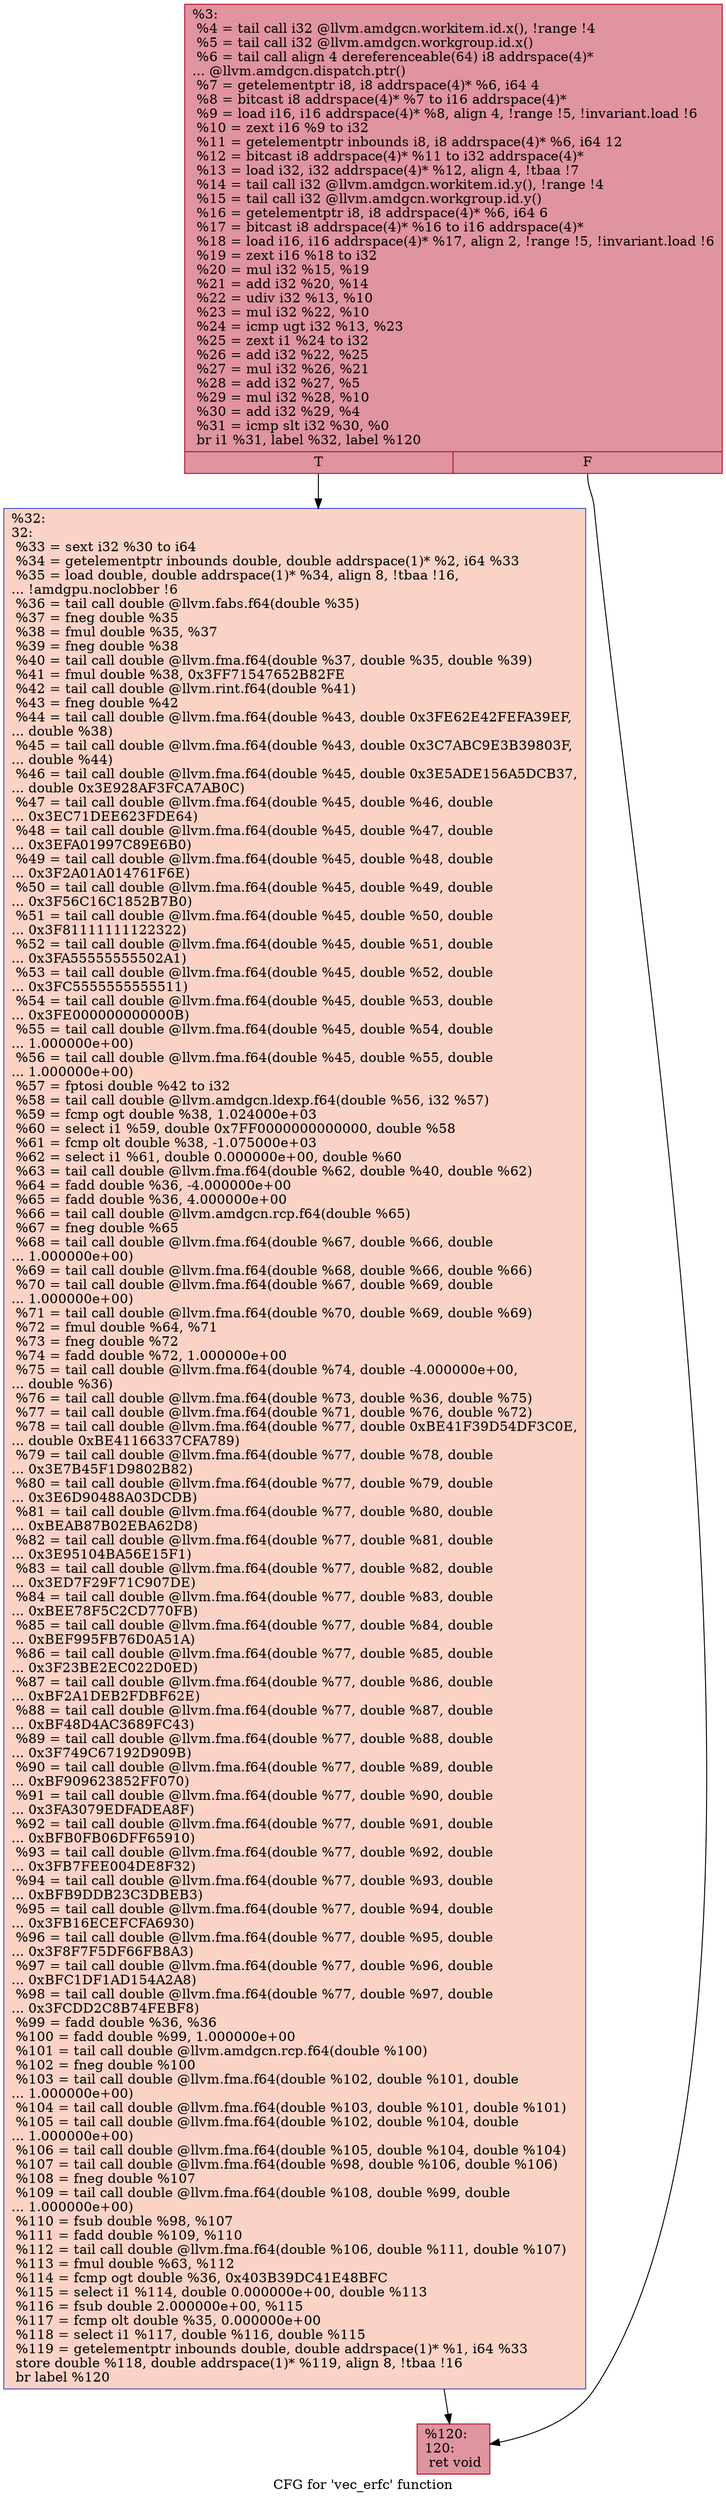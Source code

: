 digraph "CFG for 'vec_erfc' function" {
	label="CFG for 'vec_erfc' function";

	Node0x4a7ef10 [shape=record,color="#b70d28ff", style=filled, fillcolor="#b70d2870",label="{%3:\l  %4 = tail call i32 @llvm.amdgcn.workitem.id.x(), !range !4\l  %5 = tail call i32 @llvm.amdgcn.workgroup.id.x()\l  %6 = tail call align 4 dereferenceable(64) i8 addrspace(4)*\l... @llvm.amdgcn.dispatch.ptr()\l  %7 = getelementptr i8, i8 addrspace(4)* %6, i64 4\l  %8 = bitcast i8 addrspace(4)* %7 to i16 addrspace(4)*\l  %9 = load i16, i16 addrspace(4)* %8, align 4, !range !5, !invariant.load !6\l  %10 = zext i16 %9 to i32\l  %11 = getelementptr inbounds i8, i8 addrspace(4)* %6, i64 12\l  %12 = bitcast i8 addrspace(4)* %11 to i32 addrspace(4)*\l  %13 = load i32, i32 addrspace(4)* %12, align 4, !tbaa !7\l  %14 = tail call i32 @llvm.amdgcn.workitem.id.y(), !range !4\l  %15 = tail call i32 @llvm.amdgcn.workgroup.id.y()\l  %16 = getelementptr i8, i8 addrspace(4)* %6, i64 6\l  %17 = bitcast i8 addrspace(4)* %16 to i16 addrspace(4)*\l  %18 = load i16, i16 addrspace(4)* %17, align 2, !range !5, !invariant.load !6\l  %19 = zext i16 %18 to i32\l  %20 = mul i32 %15, %19\l  %21 = add i32 %20, %14\l  %22 = udiv i32 %13, %10\l  %23 = mul i32 %22, %10\l  %24 = icmp ugt i32 %13, %23\l  %25 = zext i1 %24 to i32\l  %26 = add i32 %22, %25\l  %27 = mul i32 %26, %21\l  %28 = add i32 %27, %5\l  %29 = mul i32 %28, %10\l  %30 = add i32 %29, %4\l  %31 = icmp slt i32 %30, %0\l  br i1 %31, label %32, label %120\l|{<s0>T|<s1>F}}"];
	Node0x4a7ef10:s0 -> Node0x4a82f50;
	Node0x4a7ef10:s1 -> Node0x4a82fe0;
	Node0x4a82f50 [shape=record,color="#3d50c3ff", style=filled, fillcolor="#f59c7d70",label="{%32:\l32:                                               \l  %33 = sext i32 %30 to i64\l  %34 = getelementptr inbounds double, double addrspace(1)* %2, i64 %33\l  %35 = load double, double addrspace(1)* %34, align 8, !tbaa !16,\l... !amdgpu.noclobber !6\l  %36 = tail call double @llvm.fabs.f64(double %35)\l  %37 = fneg double %35\l  %38 = fmul double %35, %37\l  %39 = fneg double %38\l  %40 = tail call double @llvm.fma.f64(double %37, double %35, double %39)\l  %41 = fmul double %38, 0x3FF71547652B82FE\l  %42 = tail call double @llvm.rint.f64(double %41)\l  %43 = fneg double %42\l  %44 = tail call double @llvm.fma.f64(double %43, double 0x3FE62E42FEFA39EF,\l... double %38)\l  %45 = tail call double @llvm.fma.f64(double %43, double 0x3C7ABC9E3B39803F,\l... double %44)\l  %46 = tail call double @llvm.fma.f64(double %45, double 0x3E5ADE156A5DCB37,\l... double 0x3E928AF3FCA7AB0C)\l  %47 = tail call double @llvm.fma.f64(double %45, double %46, double\l... 0x3EC71DEE623FDE64)\l  %48 = tail call double @llvm.fma.f64(double %45, double %47, double\l... 0x3EFA01997C89E6B0)\l  %49 = tail call double @llvm.fma.f64(double %45, double %48, double\l... 0x3F2A01A014761F6E)\l  %50 = tail call double @llvm.fma.f64(double %45, double %49, double\l... 0x3F56C16C1852B7B0)\l  %51 = tail call double @llvm.fma.f64(double %45, double %50, double\l... 0x3F81111111122322)\l  %52 = tail call double @llvm.fma.f64(double %45, double %51, double\l... 0x3FA55555555502A1)\l  %53 = tail call double @llvm.fma.f64(double %45, double %52, double\l... 0x3FC5555555555511)\l  %54 = tail call double @llvm.fma.f64(double %45, double %53, double\l... 0x3FE000000000000B)\l  %55 = tail call double @llvm.fma.f64(double %45, double %54, double\l... 1.000000e+00)\l  %56 = tail call double @llvm.fma.f64(double %45, double %55, double\l... 1.000000e+00)\l  %57 = fptosi double %42 to i32\l  %58 = tail call double @llvm.amdgcn.ldexp.f64(double %56, i32 %57)\l  %59 = fcmp ogt double %38, 1.024000e+03\l  %60 = select i1 %59, double 0x7FF0000000000000, double %58\l  %61 = fcmp olt double %38, -1.075000e+03\l  %62 = select i1 %61, double 0.000000e+00, double %60\l  %63 = tail call double @llvm.fma.f64(double %62, double %40, double %62)\l  %64 = fadd double %36, -4.000000e+00\l  %65 = fadd double %36, 4.000000e+00\l  %66 = tail call double @llvm.amdgcn.rcp.f64(double %65)\l  %67 = fneg double %65\l  %68 = tail call double @llvm.fma.f64(double %67, double %66, double\l... 1.000000e+00)\l  %69 = tail call double @llvm.fma.f64(double %68, double %66, double %66)\l  %70 = tail call double @llvm.fma.f64(double %67, double %69, double\l... 1.000000e+00)\l  %71 = tail call double @llvm.fma.f64(double %70, double %69, double %69)\l  %72 = fmul double %64, %71\l  %73 = fneg double %72\l  %74 = fadd double %72, 1.000000e+00\l  %75 = tail call double @llvm.fma.f64(double %74, double -4.000000e+00,\l... double %36)\l  %76 = tail call double @llvm.fma.f64(double %73, double %36, double %75)\l  %77 = tail call double @llvm.fma.f64(double %71, double %76, double %72)\l  %78 = tail call double @llvm.fma.f64(double %77, double 0xBE41F39D54DF3C0E,\l... double 0xBE41166337CFA789)\l  %79 = tail call double @llvm.fma.f64(double %77, double %78, double\l... 0x3E7B45F1D9802B82)\l  %80 = tail call double @llvm.fma.f64(double %77, double %79, double\l... 0x3E6D90488A03DCDB)\l  %81 = tail call double @llvm.fma.f64(double %77, double %80, double\l... 0xBEAB87B02EBA62D8)\l  %82 = tail call double @llvm.fma.f64(double %77, double %81, double\l... 0x3E95104BA56E15F1)\l  %83 = tail call double @llvm.fma.f64(double %77, double %82, double\l... 0x3ED7F29F71C907DE)\l  %84 = tail call double @llvm.fma.f64(double %77, double %83, double\l... 0xBEE78F5C2CD770FB)\l  %85 = tail call double @llvm.fma.f64(double %77, double %84, double\l... 0xBEF995FB76D0A51A)\l  %86 = tail call double @llvm.fma.f64(double %77, double %85, double\l... 0x3F23BE2EC022D0ED)\l  %87 = tail call double @llvm.fma.f64(double %77, double %86, double\l... 0xBF2A1DEB2FDBF62E)\l  %88 = tail call double @llvm.fma.f64(double %77, double %87, double\l... 0xBF48D4AC3689FC43)\l  %89 = tail call double @llvm.fma.f64(double %77, double %88, double\l... 0x3F749C67192D909B)\l  %90 = tail call double @llvm.fma.f64(double %77, double %89, double\l... 0xBF909623852FF070)\l  %91 = tail call double @llvm.fma.f64(double %77, double %90, double\l... 0x3FA3079EDFADEA8F)\l  %92 = tail call double @llvm.fma.f64(double %77, double %91, double\l... 0xBFB0FB06DFF65910)\l  %93 = tail call double @llvm.fma.f64(double %77, double %92, double\l... 0x3FB7FEE004DE8F32)\l  %94 = tail call double @llvm.fma.f64(double %77, double %93, double\l... 0xBFB9DDB23C3DBEB3)\l  %95 = tail call double @llvm.fma.f64(double %77, double %94, double\l... 0x3FB16ECEFCFA6930)\l  %96 = tail call double @llvm.fma.f64(double %77, double %95, double\l... 0x3F8F7F5DF66FB8A3)\l  %97 = tail call double @llvm.fma.f64(double %77, double %96, double\l... 0xBFC1DF1AD154A2A8)\l  %98 = tail call double @llvm.fma.f64(double %77, double %97, double\l... 0x3FCDD2C8B74FEBF8)\l  %99 = fadd double %36, %36\l  %100 = fadd double %99, 1.000000e+00\l  %101 = tail call double @llvm.amdgcn.rcp.f64(double %100)\l  %102 = fneg double %100\l  %103 = tail call double @llvm.fma.f64(double %102, double %101, double\l... 1.000000e+00)\l  %104 = tail call double @llvm.fma.f64(double %103, double %101, double %101)\l  %105 = tail call double @llvm.fma.f64(double %102, double %104, double\l... 1.000000e+00)\l  %106 = tail call double @llvm.fma.f64(double %105, double %104, double %104)\l  %107 = tail call double @llvm.fma.f64(double %98, double %106, double %106)\l  %108 = fneg double %107\l  %109 = tail call double @llvm.fma.f64(double %108, double %99, double\l... 1.000000e+00)\l  %110 = fsub double %98, %107\l  %111 = fadd double %109, %110\l  %112 = tail call double @llvm.fma.f64(double %106, double %111, double %107)\l  %113 = fmul double %63, %112\l  %114 = fcmp ogt double %36, 0x403B39DC41E48BFC\l  %115 = select i1 %114, double 0.000000e+00, double %113\l  %116 = fsub double 2.000000e+00, %115\l  %117 = fcmp olt double %35, 0.000000e+00\l  %118 = select i1 %117, double %116, double %115\l  %119 = getelementptr inbounds double, double addrspace(1)* %1, i64 %33\l  store double %118, double addrspace(1)* %119, align 8, !tbaa !16\l  br label %120\l}"];
	Node0x4a82f50 -> Node0x4a82fe0;
	Node0x4a82fe0 [shape=record,color="#b70d28ff", style=filled, fillcolor="#b70d2870",label="{%120:\l120:                                              \l  ret void\l}"];
}
